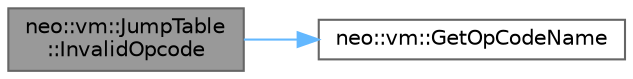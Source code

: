 digraph "neo::vm::JumpTable::InvalidOpcode"
{
 // LATEX_PDF_SIZE
  bgcolor="transparent";
  edge [fontname=Helvetica,fontsize=10,labelfontname=Helvetica,labelfontsize=10];
  node [fontname=Helvetica,fontsize=10,shape=box,height=0.2,width=0.4];
  rankdir="LR";
  Node1 [id="Node000001",label="neo::vm::JumpTable\l::InvalidOpcode",height=0.2,width=0.4,color="gray40", fillcolor="grey60", style="filled", fontcolor="black",tooltip="Handler for invalid opcodes."];
  Node1 -> Node2 [id="edge1_Node000001_Node000002",color="steelblue1",style="solid",tooltip=" "];
  Node2 [id="Node000002",label="neo::vm::GetOpCodeName",height=0.2,width=0.4,color="grey40", fillcolor="white", style="filled",URL="$namespaceneo_1_1vm.html#a3955bee09a17a8f8810875e16500e543",tooltip="Gets the string name of an OpCode."];
}

